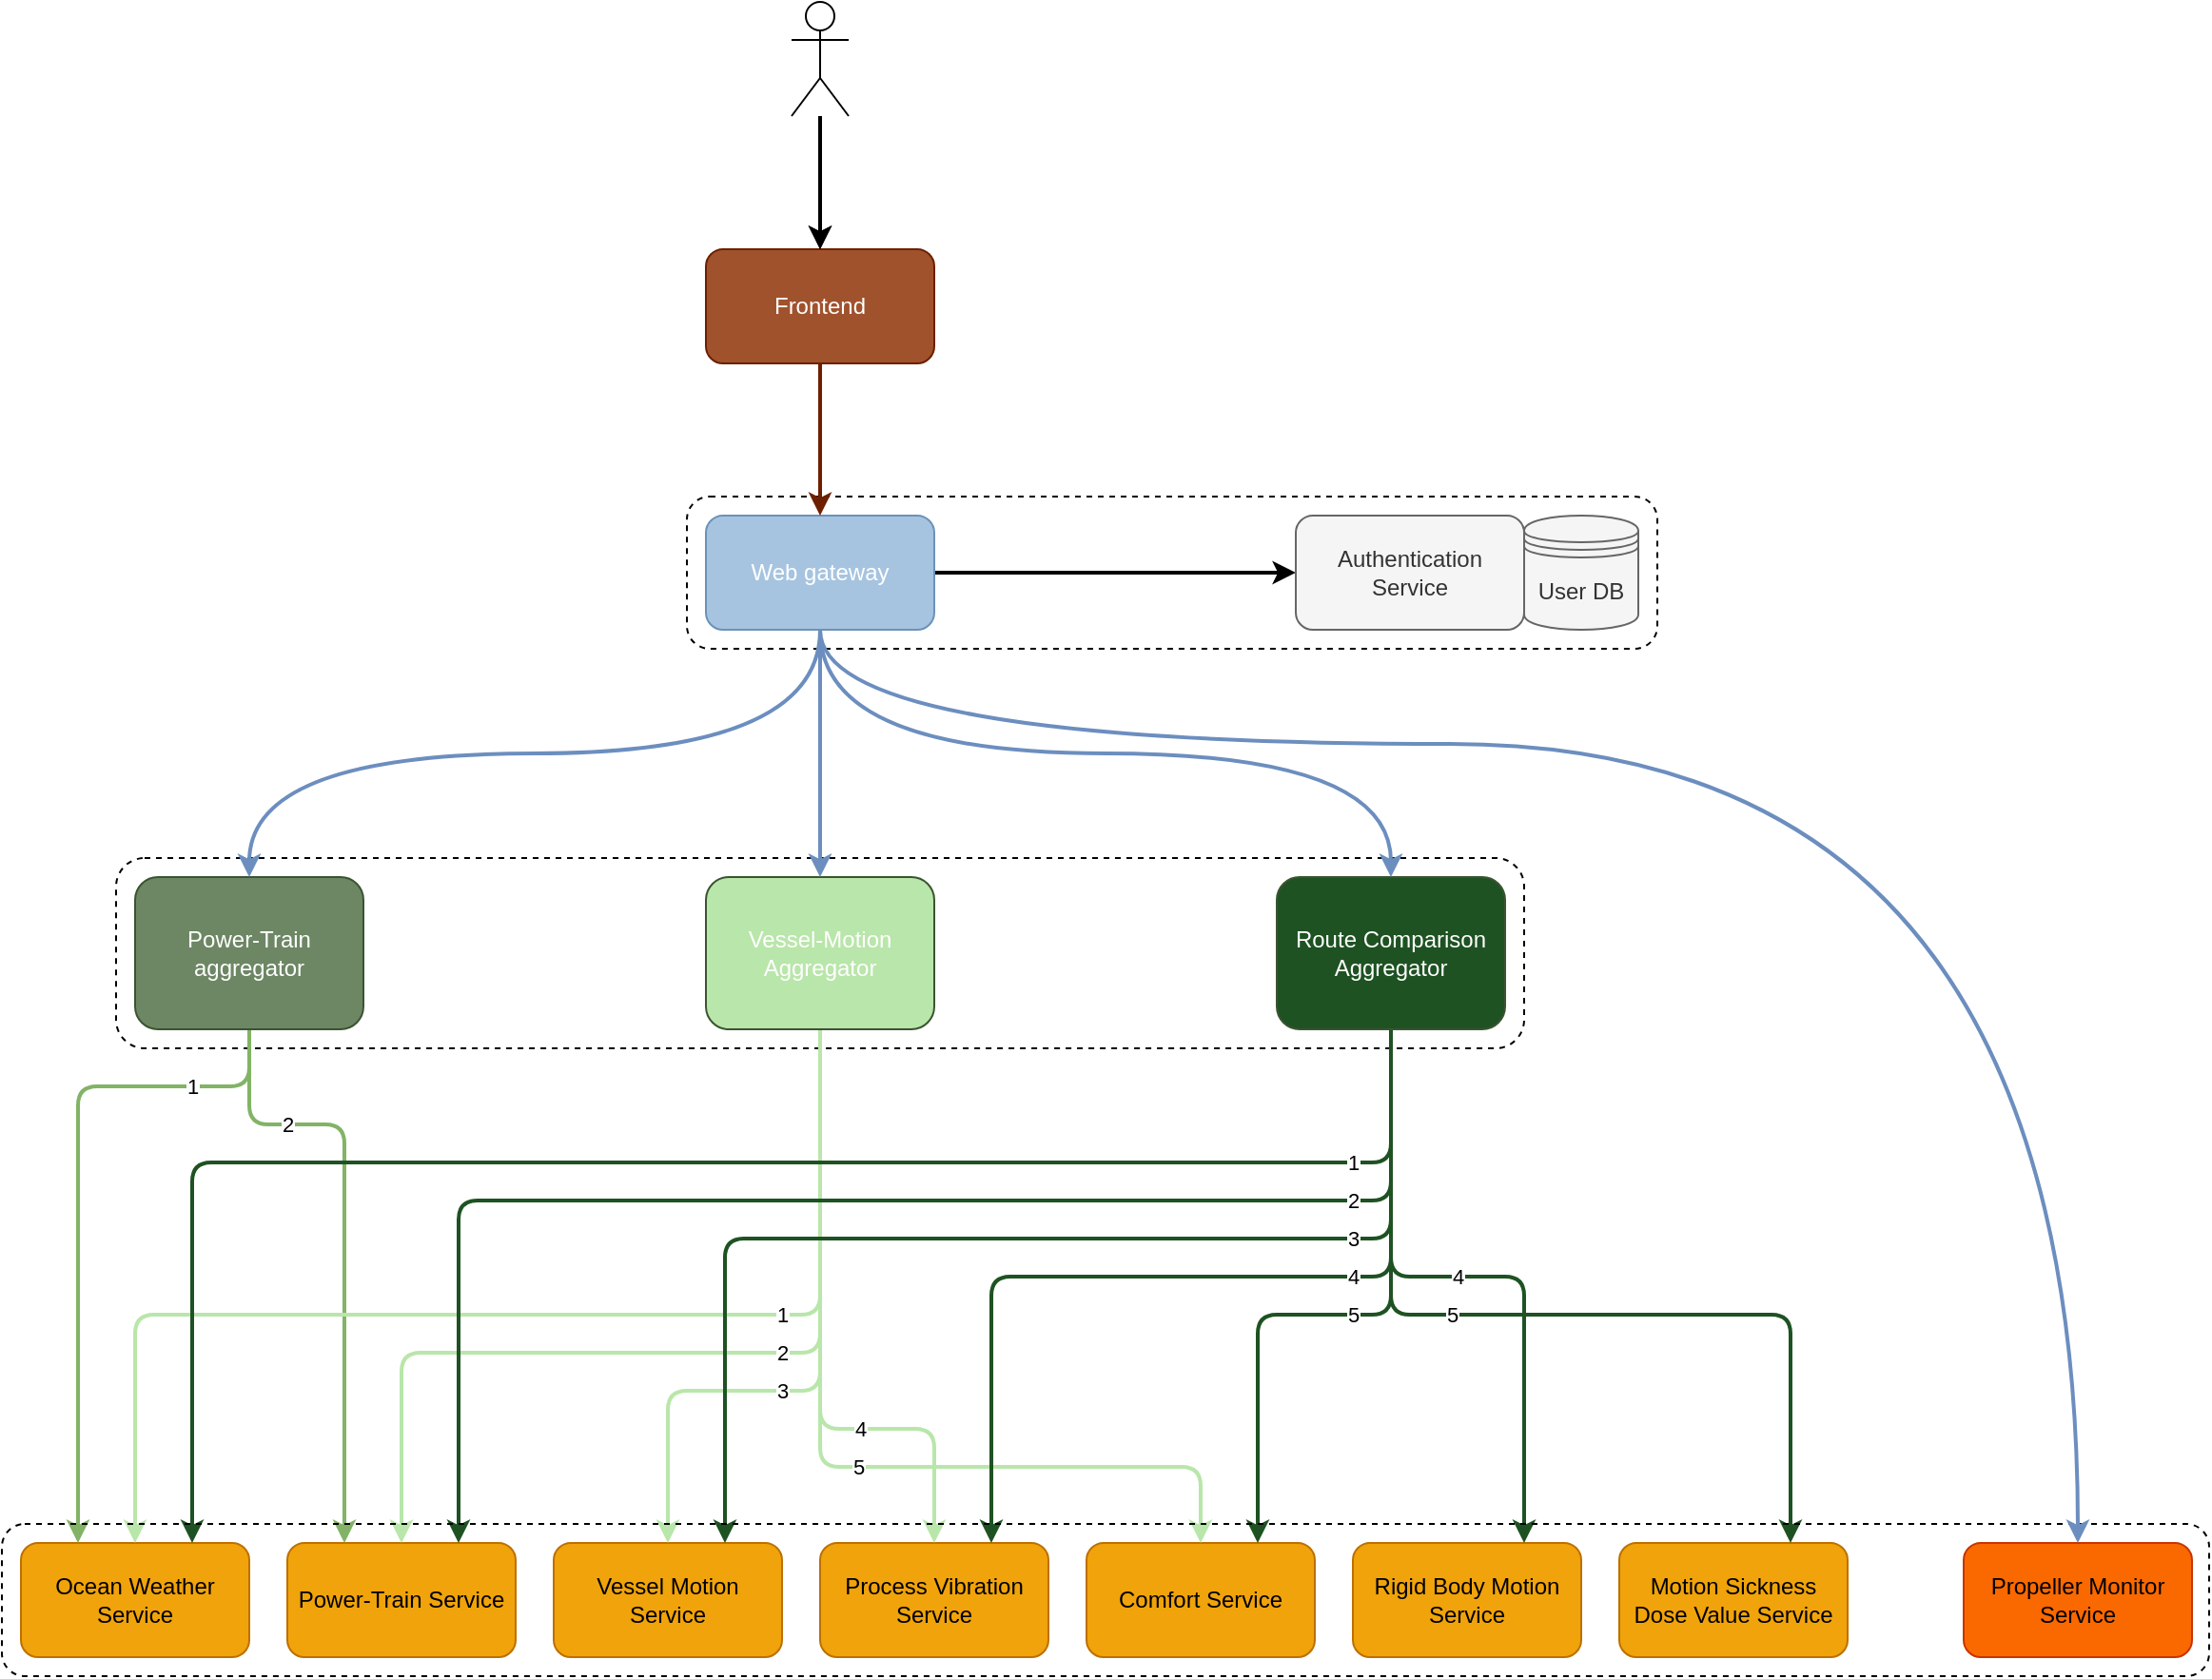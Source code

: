 <mxfile>
    <diagram id="p36VjrqecLlJPFoIFrtN" name="Program flow">
        <mxGraphModel dx="1374" dy="1940" grid="1" gridSize="10" guides="1" tooltips="1" connect="1" arrows="1" fold="1" page="1" pageScale="1" pageWidth="827" pageHeight="1169" math="0" shadow="0">
            <root>
                <mxCell id="jjMcTZC-0KbnMyUXPdYv-0"/>
                <mxCell id="jjMcTZC-0KbnMyUXPdYv-1" parent="jjMcTZC-0KbnMyUXPdYv-0"/>
                <mxCell id="31" value="" style="rounded=1;whiteSpace=wrap;html=1;fillColor=none;dashed=1;" vertex="1" parent="jjMcTZC-0KbnMyUXPdYv-1">
                    <mxGeometry x="440" y="100" width="510" height="80" as="geometry"/>
                </mxCell>
                <mxCell id="20" value="" style="rounded=1;whiteSpace=wrap;html=1;fillColor=none;dashed=1;" vertex="1" parent="jjMcTZC-0KbnMyUXPdYv-1">
                    <mxGeometry x="140" y="290" width="740" height="100" as="geometry"/>
                </mxCell>
                <mxCell id="jjMcTZC-0KbnMyUXPdYv-2" value="Ocean Weather Service" style="rounded=1;whiteSpace=wrap;html=1;fillColor=#f0a30a;strokeColor=#BD7000;fontColor=#000000;" parent="jjMcTZC-0KbnMyUXPdYv-1" vertex="1">
                    <mxGeometry x="90" y="650" width="120" height="60" as="geometry"/>
                </mxCell>
                <mxCell id="jjMcTZC-0KbnMyUXPdYv-3" value="Power-Train Service" style="rounded=1;whiteSpace=wrap;html=1;fillColor=#f0a30a;strokeColor=#BD7000;fontColor=#000000;" parent="jjMcTZC-0KbnMyUXPdYv-1" vertex="1">
                    <mxGeometry x="230" y="650" width="120" height="60" as="geometry"/>
                </mxCell>
                <mxCell id="jjMcTZC-0KbnMyUXPdYv-4" value="Vessel Motion Service" style="rounded=1;whiteSpace=wrap;html=1;fillColor=#f0a30a;strokeColor=#BD7000;fontColor=#000000;" parent="jjMcTZC-0KbnMyUXPdYv-1" vertex="1">
                    <mxGeometry x="370" y="650" width="120" height="60" as="geometry"/>
                </mxCell>
                <mxCell id="jjMcTZC-0KbnMyUXPdYv-5" value="Process Vibration Service&lt;span style=&quot;color: rgba(0 , 0 , 0 , 0) ; font-family: monospace ; font-size: 0px&quot;&gt;%3CmxGraphModel%3E%3Croot%3E%3CmxCell%20id%3D%220%22%2F%3E%3CmxCell%20id%3D%221%22%20parent%3D%220%22%2F%3E%3CmxCell%20id%3D%222%22%20value%3D%22Power-train%20service%22%20style%3D%22rounded%3D1%3BwhiteSpace%3Dwrap%3Bhtml%3D1%3B%22%20vertex%3D%221%22%20parent%3D%221%22%3E%3CmxGeometry%20x%3D%22500%22%20y%3D%22370%22%20width%3D%22120%22%20height%3D%2260%22%20as%3D%22geometry%22%2F%3E%3C%2FmxCell%3E%3C%2Froot%3E%3C%2FmxGraphModel%3E&lt;/span&gt;" style="rounded=1;whiteSpace=wrap;html=1;fillColor=#f0a30a;strokeColor=#BD7000;fontColor=#000000;" parent="jjMcTZC-0KbnMyUXPdYv-1" vertex="1">
                    <mxGeometry x="510" y="650" width="120" height="60" as="geometry"/>
                </mxCell>
                <mxCell id="jjMcTZC-0KbnMyUXPdYv-6" value="Comfort Service" style="rounded=1;whiteSpace=wrap;html=1;fillColor=#f0a30a;strokeColor=#BD7000;fontColor=#000000;" parent="jjMcTZC-0KbnMyUXPdYv-1" vertex="1">
                    <mxGeometry x="650" y="650" width="120" height="60" as="geometry"/>
                </mxCell>
                <mxCell id="jjMcTZC-0KbnMyUXPdYv-7" value="Rigid Body Motion Service" style="rounded=1;whiteSpace=wrap;html=1;fillColor=#f0a30a;strokeColor=#BD7000;fontColor=#000000;" parent="jjMcTZC-0KbnMyUXPdYv-1" vertex="1">
                    <mxGeometry x="790" y="650" width="120" height="60" as="geometry"/>
                </mxCell>
                <mxCell id="jjMcTZC-0KbnMyUXPdYv-8" value="Motion Sickness Dose Value Service" style="rounded=1;whiteSpace=wrap;html=1;fillColor=#f0a30a;strokeColor=#BD7000;fontColor=#000000;" parent="jjMcTZC-0KbnMyUXPdYv-1" vertex="1">
                    <mxGeometry x="930" y="650" width="120" height="60" as="geometry"/>
                </mxCell>
                <mxCell id="jjMcTZC-0KbnMyUXPdYv-9" value="Propeller Monitor Service" style="rounded=1;whiteSpace=wrap;html=1;fillColor=#fa6800;strokeColor=#C73500;fontColor=#000000;" parent="jjMcTZC-0KbnMyUXPdYv-1" vertex="1">
                    <mxGeometry x="1111" y="650" width="120" height="60" as="geometry"/>
                </mxCell>
                <mxCell id="2" value="2" style="edgeStyle=orthogonalEdgeStyle;rounded=1;orthogonalLoop=1;jettySize=auto;html=1;exitX=0.5;exitY=1;exitDx=0;exitDy=0;fillColor=#d5e8d4;strokeColor=#82b366;entryX=0.25;entryY=0;entryDx=0;entryDy=0;strokeWidth=2;" edge="1" parent="jjMcTZC-0KbnMyUXPdYv-1" source="jjMcTZC-0KbnMyUXPdYv-10" target="jjMcTZC-0KbnMyUXPdYv-3">
                    <mxGeometry x="-0.562" relative="1" as="geometry">
                        <Array as="points">
                            <mxPoint x="210" y="430"/>
                            <mxPoint x="260" y="430"/>
                        </Array>
                        <mxPoint as="offset"/>
                    </mxGeometry>
                </mxCell>
                <mxCell id="3" value="1" style="edgeStyle=orthogonalEdgeStyle;rounded=1;orthogonalLoop=1;jettySize=auto;html=1;exitX=0.5;exitY=1;exitDx=0;exitDy=0;fillColor=#d5e8d4;strokeColor=#82b366;entryX=0.25;entryY=0;entryDx=0;entryDy=0;strokeWidth=2;" edge="1" parent="jjMcTZC-0KbnMyUXPdYv-1" source="jjMcTZC-0KbnMyUXPdYv-10" target="jjMcTZC-0KbnMyUXPdYv-2">
                    <mxGeometry x="-0.667" relative="1" as="geometry">
                        <Array as="points">
                            <mxPoint x="210" y="410"/>
                            <mxPoint x="120" y="410"/>
                        </Array>
                        <mxPoint as="offset"/>
                    </mxGeometry>
                </mxCell>
                <mxCell id="jjMcTZC-0KbnMyUXPdYv-10" value="Power-Train aggregator" style="rounded=1;whiteSpace=wrap;html=1;fillColor=#6d8764;strokeColor=#3A5431;fontColor=#ffffff;" parent="jjMcTZC-0KbnMyUXPdYv-1" vertex="1">
                    <mxGeometry x="150" y="300" width="120" height="80" as="geometry"/>
                </mxCell>
                <mxCell id="4" value="5" style="edgeStyle=orthogonalEdgeStyle;rounded=1;orthogonalLoop=1;jettySize=auto;html=1;exitX=0.5;exitY=1;exitDx=0;exitDy=0;entryX=0.5;entryY=0;entryDx=0;entryDy=0;fillColor=#6d8764;strokeWidth=2;strokeColor=#B9E6AA;" edge="1" parent="jjMcTZC-0KbnMyUXPdYv-1" source="jjMcTZC-0KbnMyUXPdYv-11" target="jjMcTZC-0KbnMyUXPdYv-6">
                    <mxGeometry x="0.064" relative="1" as="geometry">
                        <Array as="points">
                            <mxPoint x="510" y="610"/>
                            <mxPoint x="710" y="610"/>
                        </Array>
                        <mxPoint as="offset"/>
                    </mxGeometry>
                </mxCell>
                <mxCell id="5" value="4" style="edgeStyle=orthogonalEdgeStyle;rounded=1;orthogonalLoop=1;jettySize=auto;html=1;exitX=0.5;exitY=1;exitDx=0;exitDy=0;fillColor=#6d8764;strokeWidth=2;strokeColor=#B9E6AA;" edge="1" parent="jjMcTZC-0KbnMyUXPdYv-1" source="jjMcTZC-0KbnMyUXPdYv-11" target="jjMcTZC-0KbnMyUXPdYv-5">
                    <mxGeometry x="0.4" relative="1" as="geometry">
                        <Array as="points">
                            <mxPoint x="510" y="590"/>
                            <mxPoint x="570" y="590"/>
                        </Array>
                        <mxPoint as="offset"/>
                    </mxGeometry>
                </mxCell>
                <mxCell id="6" value="3" style="edgeStyle=orthogonalEdgeStyle;rounded=1;orthogonalLoop=1;jettySize=auto;html=1;exitX=0.5;exitY=1;exitDx=0;exitDy=0;entryX=0.5;entryY=0;entryDx=0;entryDy=0;fillColor=#6d8764;strokeWidth=2;strokeColor=#B9E6AA;" edge="1" parent="jjMcTZC-0KbnMyUXPdYv-1" source="jjMcTZC-0KbnMyUXPdYv-11" target="jjMcTZC-0KbnMyUXPdYv-4">
                    <mxGeometry x="0.2" relative="1" as="geometry">
                        <Array as="points">
                            <mxPoint x="510" y="570"/>
                            <mxPoint x="430" y="570"/>
                        </Array>
                        <mxPoint as="offset"/>
                    </mxGeometry>
                </mxCell>
                <mxCell id="7" value="2" style="edgeStyle=orthogonalEdgeStyle;rounded=1;orthogonalLoop=1;jettySize=auto;html=1;exitX=0.5;exitY=1;exitDx=0;exitDy=0;entryX=0.5;entryY=0;entryDx=0;entryDy=0;fillColor=#6d8764;strokeWidth=2;strokeColor=#B9E6AA;" edge="1" parent="jjMcTZC-0KbnMyUXPdYv-1" source="jjMcTZC-0KbnMyUXPdYv-11" target="jjMcTZC-0KbnMyUXPdYv-3">
                    <mxGeometry x="-0.225" relative="1" as="geometry">
                        <Array as="points">
                            <mxPoint x="510" y="550"/>
                            <mxPoint x="290" y="550"/>
                        </Array>
                        <mxPoint as="offset"/>
                    </mxGeometry>
                </mxCell>
                <mxCell id="8" value="1" style="edgeStyle=orthogonalEdgeStyle;rounded=1;orthogonalLoop=1;jettySize=auto;html=1;exitX=0.5;exitY=1;exitDx=0;exitDy=0;entryX=0.5;entryY=0;entryDx=0;entryDy=0;fillColor=#6d8764;strokeWidth=2;strokeColor=#B9E6AA;" edge="1" parent="jjMcTZC-0KbnMyUXPdYv-1" source="jjMcTZC-0KbnMyUXPdYv-11" target="jjMcTZC-0KbnMyUXPdYv-2">
                    <mxGeometry x="-0.46" relative="1" as="geometry">
                        <Array as="points">
                            <mxPoint x="510" y="530"/>
                            <mxPoint x="150" y="530"/>
                        </Array>
                        <mxPoint as="offset"/>
                    </mxGeometry>
                </mxCell>
                <mxCell id="jjMcTZC-0KbnMyUXPdYv-11" value="Vessel-Motion Aggregator&lt;span style=&quot;color: rgba(0 , 0 , 0 , 0) ; font-family: monospace ; font-size: 0px&quot;&gt;%3CmxGraphModel%3E%3Croot%3E%3CmxCell%20id%3D%220%22%2F%3E%3CmxCell%20id%3D%221%22%20parent%3D%220%22%2F%3E%3CmxCell%20id%3D%222%22%20value%3D%22Power-Train%20aggregator%22%20style%3D%22rounded%3D1%3BwhiteSpace%3Dwrap%3Bhtml%3D1%3B%22%20vertex%3D%221%22%20parent%3D%221%22%3E%3CmxGeometry%20x%3D%22240%22%20y%3D%22120%22%20width%3D%22120%22%20height%3D%2280%22%20as%3D%22geometry%22%2F%3E%3C%2FmxCell%3E%3C%2Froot%3E%3C%2FmxGraphModel%3E&lt;/span&gt;" style="rounded=1;whiteSpace=wrap;html=1;strokeColor=#3A5431;fontColor=#ffffff;fillColor=#B9E6AA;" parent="jjMcTZC-0KbnMyUXPdYv-1" vertex="1">
                    <mxGeometry x="450" y="300" width="120" height="80" as="geometry"/>
                </mxCell>
                <mxCell id="9" value="5" style="edgeStyle=orthogonalEdgeStyle;rounded=1;orthogonalLoop=1;jettySize=auto;html=1;exitX=0.5;exitY=1;exitDx=0;exitDy=0;entryX=0.75;entryY=0;entryDx=0;entryDy=0;fillColor=#e1d5e7;strokeWidth=2;strokeColor=#1E5222;" edge="1" parent="jjMcTZC-0KbnMyUXPdYv-1" source="jjMcTZC-0KbnMyUXPdYv-12" target="jjMcTZC-0KbnMyUXPdYv-6">
                    <mxGeometry relative="1" as="geometry">
                        <Array as="points">
                            <mxPoint x="810" y="530"/>
                            <mxPoint x="740" y="530"/>
                        </Array>
                        <mxPoint as="offset"/>
                    </mxGeometry>
                </mxCell>
                <mxCell id="10" value="4" style="edgeStyle=orthogonalEdgeStyle;rounded=1;orthogonalLoop=1;jettySize=auto;html=1;exitX=0.5;exitY=1;exitDx=0;exitDy=0;entryX=0.75;entryY=0;entryDx=0;entryDy=0;fillColor=#e1d5e7;strokeWidth=2;strokeColor=#1E5222;" edge="1" parent="jjMcTZC-0KbnMyUXPdYv-1" source="jjMcTZC-0KbnMyUXPdYv-12" target="jjMcTZC-0KbnMyUXPdYv-5">
                    <mxGeometry x="-0.375" relative="1" as="geometry">
                        <Array as="points">
                            <mxPoint x="810" y="510"/>
                            <mxPoint x="600" y="510"/>
                        </Array>
                        <mxPoint as="offset"/>
                    </mxGeometry>
                </mxCell>
                <mxCell id="11" value="3" style="edgeStyle=orthogonalEdgeStyle;rounded=1;orthogonalLoop=1;jettySize=auto;html=1;exitX=0.5;exitY=1;exitDx=0;exitDy=0;entryX=0.75;entryY=0;entryDx=0;entryDy=0;fillColor=#e1d5e7;strokeWidth=2;strokeColor=#1E5222;" edge="1" parent="jjMcTZC-0KbnMyUXPdYv-1" source="jjMcTZC-0KbnMyUXPdYv-12" target="jjMcTZC-0KbnMyUXPdYv-4">
                    <mxGeometry x="-0.581" relative="1" as="geometry">
                        <Array as="points">
                            <mxPoint x="810" y="490"/>
                            <mxPoint x="460" y="490"/>
                        </Array>
                        <mxPoint as="offset"/>
                    </mxGeometry>
                </mxCell>
                <mxCell id="12" value="2" style="edgeStyle=orthogonalEdgeStyle;rounded=1;orthogonalLoop=1;jettySize=auto;html=1;exitX=0.5;exitY=1;exitDx=0;exitDy=0;entryX=0.75;entryY=0;entryDx=0;entryDy=0;fillColor=#e1d5e7;strokeWidth=2;strokeColor=#1E5222;" edge="1" parent="jjMcTZC-0KbnMyUXPdYv-1" source="jjMcTZC-0KbnMyUXPdYv-12" target="jjMcTZC-0KbnMyUXPdYv-3">
                    <mxGeometry x="-0.711" relative="1" as="geometry">
                        <Array as="points">
                            <mxPoint x="810" y="470"/>
                            <mxPoint x="320" y="470"/>
                        </Array>
                        <mxPoint as="offset"/>
                    </mxGeometry>
                </mxCell>
                <mxCell id="13" value="1" style="edgeStyle=orthogonalEdgeStyle;rounded=1;orthogonalLoop=1;jettySize=auto;html=1;exitX=0.5;exitY=1;exitDx=0;exitDy=0;entryX=0.75;entryY=0;entryDx=0;entryDy=0;fillColor=#e1d5e7;strokeWidth=2;strokeColor=#1E5222;" edge="1" parent="jjMcTZC-0KbnMyUXPdYv-1" source="jjMcTZC-0KbnMyUXPdYv-12" target="jjMcTZC-0KbnMyUXPdYv-2">
                    <mxGeometry x="-0.8" relative="1" as="geometry">
                        <Array as="points">
                            <mxPoint x="810" y="450"/>
                            <mxPoint x="180" y="450"/>
                        </Array>
                        <mxPoint as="offset"/>
                    </mxGeometry>
                </mxCell>
                <mxCell id="14" value="4" style="edgeStyle=orthogonalEdgeStyle;rounded=1;orthogonalLoop=1;jettySize=auto;html=1;exitX=0.5;exitY=1;exitDx=0;exitDy=0;entryX=0.75;entryY=0;entryDx=0;entryDy=0;fillColor=#e1d5e7;strokeWidth=2;strokeColor=#1E5222;" edge="1" parent="jjMcTZC-0KbnMyUXPdYv-1" source="jjMcTZC-0KbnMyUXPdYv-12" target="jjMcTZC-0KbnMyUXPdYv-7">
                    <mxGeometry x="-0.032" relative="1" as="geometry">
                        <Array as="points">
                            <mxPoint x="810" y="510"/>
                            <mxPoint x="880" y="510"/>
                        </Array>
                        <mxPoint as="offset"/>
                    </mxGeometry>
                </mxCell>
                <mxCell id="15" value="5" style="edgeStyle=orthogonalEdgeStyle;rounded=1;orthogonalLoop=1;jettySize=auto;html=1;exitX=0.5;exitY=1;exitDx=0;exitDy=0;entryX=0.75;entryY=0;entryDx=0;entryDy=0;fillColor=#e1d5e7;strokeWidth=2;strokeColor=#1E5222;" edge="1" parent="jjMcTZC-0KbnMyUXPdYv-1" source="jjMcTZC-0KbnMyUXPdYv-12" target="jjMcTZC-0KbnMyUXPdYv-8">
                    <mxGeometry x="-0.244" relative="1" as="geometry">
                        <Array as="points">
                            <mxPoint x="810" y="530"/>
                            <mxPoint x="1020" y="530"/>
                        </Array>
                        <mxPoint as="offset"/>
                    </mxGeometry>
                </mxCell>
                <mxCell id="jjMcTZC-0KbnMyUXPdYv-12" value="Route Comparison Aggregator" style="rounded=1;whiteSpace=wrap;html=1;strokeColor=#3A5431;fontColor=#ffffff;fillColor=#1E5222;" parent="jjMcTZC-0KbnMyUXPdYv-1" vertex="1">
                    <mxGeometry x="750" y="300" width="120" height="80" as="geometry"/>
                </mxCell>
                <mxCell id="19" value="" style="rounded=1;whiteSpace=wrap;html=1;fillColor=none;dashed=1;" vertex="1" parent="jjMcTZC-0KbnMyUXPdYv-1">
                    <mxGeometry x="80" y="640" width="1160" height="80" as="geometry"/>
                </mxCell>
                <mxCell id="26" style="edgeStyle=orthogonalEdgeStyle;rounded=1;orthogonalLoop=1;jettySize=auto;html=1;exitX=1;exitY=0.5;exitDx=0;exitDy=0;entryX=0;entryY=0.5;entryDx=0;entryDy=0;strokeWidth=2;" edge="1" parent="jjMcTZC-0KbnMyUXPdYv-1" source="21" target="22">
                    <mxGeometry relative="1" as="geometry"/>
                </mxCell>
                <mxCell id="27" style="edgeStyle=orthogonalEdgeStyle;orthogonalLoop=1;jettySize=auto;html=1;exitX=0.5;exitY=1;exitDx=0;exitDy=0;entryX=0.5;entryY=0;entryDx=0;entryDy=0;strokeWidth=2;fillColor=#dae8fc;curved=1;strokeColor=#6c8ebf;" edge="1" parent="jjMcTZC-0KbnMyUXPdYv-1" source="21" target="jjMcTZC-0KbnMyUXPdYv-10">
                    <mxGeometry relative="1" as="geometry"/>
                </mxCell>
                <mxCell id="28" style="edgeStyle=orthogonalEdgeStyle;orthogonalLoop=1;jettySize=auto;html=1;exitX=0.5;exitY=1;exitDx=0;exitDy=0;strokeWidth=2;fillColor=#dae8fc;curved=1;strokeColor=#6c8ebf;" edge="1" parent="jjMcTZC-0KbnMyUXPdYv-1" source="21" target="jjMcTZC-0KbnMyUXPdYv-11">
                    <mxGeometry relative="1" as="geometry"/>
                </mxCell>
                <mxCell id="29" style="edgeStyle=orthogonalEdgeStyle;orthogonalLoop=1;jettySize=auto;html=1;exitX=0.5;exitY=1;exitDx=0;exitDy=0;entryX=0.5;entryY=0;entryDx=0;entryDy=0;strokeWidth=2;fillColor=#dae8fc;curved=1;strokeColor=#6C8EBF;" edge="1" parent="jjMcTZC-0KbnMyUXPdYv-1" source="21" target="jjMcTZC-0KbnMyUXPdYv-12">
                    <mxGeometry relative="1" as="geometry"/>
                </mxCell>
                <mxCell id="39" style="edgeStyle=orthogonalEdgeStyle;curved=1;orthogonalLoop=1;jettySize=auto;html=1;exitX=0.5;exitY=1;exitDx=0;exitDy=0;strokeWidth=2;entryX=0.5;entryY=0;entryDx=0;entryDy=0;strokeColor=#6C8EBF;" edge="1" parent="jjMcTZC-0KbnMyUXPdYv-1" source="21" target="jjMcTZC-0KbnMyUXPdYv-9">
                    <mxGeometry relative="1" as="geometry">
                        <mxPoint x="1200" y="600" as="targetPoint"/>
                        <Array as="points">
                            <mxPoint x="510" y="230"/>
                            <mxPoint x="1171" y="230"/>
                        </Array>
                    </mxGeometry>
                </mxCell>
                <mxCell id="21" value="Web gateway" style="rounded=1;whiteSpace=wrap;html=1;fontColor=#ffffff;fillColor=#A6C4E0;strokeColor=#6B92B8;" vertex="1" parent="jjMcTZC-0KbnMyUXPdYv-1">
                    <mxGeometry x="450" y="110" width="120" height="60" as="geometry"/>
                </mxCell>
                <mxCell id="22" value="Authentication Service" style="rounded=1;whiteSpace=wrap;html=1;fontColor=#333333;fillColor=#f5f5f5;strokeColor=#666666;" vertex="1" parent="jjMcTZC-0KbnMyUXPdYv-1">
                    <mxGeometry x="760" y="110" width="120" height="60" as="geometry"/>
                </mxCell>
                <mxCell id="23" value="User DB" style="shape=datastore;whiteSpace=wrap;html=1;strokeColor=#666666;fillColor=#f5f5f5;fontColor=#333333;" vertex="1" parent="jjMcTZC-0KbnMyUXPdYv-1">
                    <mxGeometry x="880" y="110" width="60" height="60" as="geometry"/>
                </mxCell>
                <mxCell id="33" style="edgeStyle=orthogonalEdgeStyle;curved=1;orthogonalLoop=1;jettySize=auto;html=1;exitX=0.5;exitY=1;exitDx=0;exitDy=0;entryX=0.5;entryY=0;entryDx=0;entryDy=0;strokeColor=#6D1F00;strokeWidth=2;fillColor=#a0522d;" edge="1" parent="jjMcTZC-0KbnMyUXPdYv-1" source="32" target="21">
                    <mxGeometry relative="1" as="geometry"/>
                </mxCell>
                <mxCell id="32" value="Frontend" style="rounded=1;whiteSpace=wrap;html=1;strokeColor=#6D1F00;fillColor=#a0522d;fontColor=#ffffff;" vertex="1" parent="jjMcTZC-0KbnMyUXPdYv-1">
                    <mxGeometry x="450" y="-30" width="120" height="60" as="geometry"/>
                </mxCell>
                <mxCell id="35" style="edgeStyle=orthogonalEdgeStyle;curved=1;orthogonalLoop=1;jettySize=auto;html=1;entryX=0.5;entryY=0;entryDx=0;entryDy=0;strokeWidth=2;" edge="1" parent="jjMcTZC-0KbnMyUXPdYv-1" source="34" target="32">
                    <mxGeometry relative="1" as="geometry"/>
                </mxCell>
                <mxCell id="36" value="" style="edgeStyle=orthogonalEdgeStyle;curved=1;orthogonalLoop=1;jettySize=auto;html=1;strokeWidth=2;" edge="1" parent="jjMcTZC-0KbnMyUXPdYv-1" source="34" target="32">
                    <mxGeometry relative="1" as="geometry"/>
                </mxCell>
                <mxCell id="34" value="" style="shape=umlActor;verticalLabelPosition=bottom;verticalAlign=top;html=1;outlineConnect=0;" vertex="1" parent="jjMcTZC-0KbnMyUXPdYv-1">
                    <mxGeometry x="495" y="-160" width="30" height="60" as="geometry"/>
                </mxCell>
            </root>
        </mxGraphModel>
    </diagram>
    <diagram id="dsrl2bsn8HHQjmTc-GfR" name="Detailed mess">
        <mxGraphModel dx="3028" dy="771" grid="1" gridSize="10" guides="1" tooltips="1" connect="1" arrows="1" fold="1" page="1" pageScale="1" pageWidth="827" pageHeight="1169" math="0" shadow="0">
            <root>
                <mxCell id="0"/>
                <mxCell id="1" parent="0"/>
                <mxCell id="2" value="" style="rounded=1;whiteSpace=wrap;html=1;" parent="1" vertex="1">
                    <mxGeometry x="320" y="90" width="460" height="390" as="geometry"/>
                </mxCell>
                <mxCell id="3" value="" style="rounded=0;whiteSpace=wrap;html=1;" parent="1" vertex="1">
                    <mxGeometry x="470" y="200" width="160" height="230" as="geometry"/>
                </mxCell>
                <mxCell id="4" value="" style="rounded=1;whiteSpace=wrap;html=1;" parent="1" vertex="1">
                    <mxGeometry x="-670" y="670" width="280" height="350" as="geometry"/>
                </mxCell>
                <mxCell id="5" value="" style="rounded=0;whiteSpace=wrap;html=1;" parent="1" vertex="1">
                    <mxGeometry x="-670" y="780" width="140" height="190" as="geometry"/>
                </mxCell>
                <mxCell id="6" value="" style="rounded=0;whiteSpace=wrap;html=1;" parent="1" vertex="1">
                    <mxGeometry x="-530" y="780" width="140" height="190" as="geometry"/>
                </mxCell>
                <mxCell id="7" value="&lt;b&gt;Vessel Motion Estimation Service (Keith)&lt;/b&gt;" style="text;html=1;strokeColor=none;fillColor=none;align=center;verticalAlign=middle;whiteSpace=wrap;rounded=0;" parent="1" vertex="1">
                    <mxGeometry x="-610" y="670" width="160" height="30" as="geometry"/>
                </mxCell>
                <mxCell id="8" value="Motion estimate (foresight)" style="rounded=0;whiteSpace=wrap;html=1;" parent="1" vertex="1">
                    <mxGeometry x="-670" y="720" width="90" height="60" as="geometry"/>
                </mxCell>
                <mxCell id="9" value="Motion tracking (insight)" style="rounded=0;whiteSpace=wrap;html=1;" parent="1" vertex="1">
                    <mxGeometry x="-580" y="720" width="100" height="60" as="geometry"/>
                </mxCell>
                <mxCell id="10" value="Motion estimate evaluation (hindsight)" style="rounded=0;whiteSpace=wrap;html=1;" parent="1" vertex="1">
                    <mxGeometry x="-480" y="720" width="90" height="60" as="geometry"/>
                </mxCell>
                <mxCell id="11" value="Inputs" style="text;html=1;strokeColor=none;fillColor=none;align=center;verticalAlign=middle;whiteSpace=wrap;rounded=0;" parent="1" vertex="1">
                    <mxGeometry x="-620" y="780" width="40" height="20" as="geometry"/>
                </mxCell>
                <mxCell id="12" value="&lt;ul style=&quot;font-size: 11px&quot;&gt;&lt;li&gt;&lt;font color=&quot;#ff0000&quot;&gt;Port prop motor power&lt;/font&gt;&lt;/li&gt;&lt;li&gt;&lt;font color=&quot;#00ff00&quot;&gt;Rel. wind speed&lt;/font&gt;&lt;/li&gt;&lt;li&gt;&lt;font color=&quot;#00ff00&quot;&gt;Rel. wind dir.&lt;/font&gt;&lt;/li&gt;&lt;li&gt;&lt;font color=&quot;#ffff00&quot;&gt;Latitude&lt;/font&gt;&lt;/li&gt;&lt;li&gt;&lt;font color=&quot;#ffff00&quot;&gt;Heading (COG)&lt;/font&gt;&lt;/li&gt;&lt;li&gt;&lt;font color=&quot;#00ff00&quot;&gt;Wave Height&lt;/font&gt;&lt;/li&gt;&lt;li&gt;&lt;font color=&quot;#ffff00&quot;&gt;Location on ship&lt;/font&gt;&lt;/li&gt;&lt;/ul&gt;" style="text;html=1;strokeColor=none;fillColor=none;align=left;verticalAlign=middle;whiteSpace=wrap;rounded=0;" parent="1" vertex="1">
                    <mxGeometry x="-670" y="800" width="140" height="160" as="geometry"/>
                </mxCell>
                <mxCell id="13" value="Outputs" style="text;html=1;strokeColor=none;fillColor=none;align=center;verticalAlign=middle;whiteSpace=wrap;rounded=0;" parent="1" vertex="1">
                    <mxGeometry x="-480" y="780" width="40" height="20" as="geometry"/>
                </mxCell>
                <mxCell id="14" value="&lt;ul&gt;&lt;li&gt;&lt;font style=&quot;font-size: 11px&quot; color=&quot;#00ffff&quot;&gt;(High frequency) Acceleration estimate at a location&lt;/font&gt;&lt;/li&gt;&lt;/ul&gt;" style="text;html=1;strokeColor=none;fillColor=none;align=left;verticalAlign=middle;whiteSpace=wrap;rounded=0;" parent="1" vertex="1">
                    <mxGeometry x="-530" y="800" width="140" height="90" as="geometry"/>
                </mxCell>
                <mxCell id="15" value="" style="rounded=1;whiteSpace=wrap;html=1;" parent="1" vertex="1">
                    <mxGeometry x="-310" y="670" width="460" height="390" as="geometry"/>
                </mxCell>
                <mxCell id="16" value="" style="rounded=0;whiteSpace=wrap;html=1;" parent="1" vertex="1">
                    <mxGeometry x="-310" y="780" width="230" height="230" as="geometry"/>
                </mxCell>
                <mxCell id="17" value="" style="rounded=0;whiteSpace=wrap;html=1;" parent="1" vertex="1">
                    <mxGeometry x="-80" y="780" width="230" height="230" as="geometry"/>
                </mxCell>
                <mxCell id="18" value="&lt;b&gt;Power-Train Estimation Service (Gerhard)&lt;/b&gt;" style="text;html=1;strokeColor=none;fillColor=none;align=center;verticalAlign=middle;whiteSpace=wrap;rounded=0;" parent="1" vertex="1">
                    <mxGeometry x="-160" y="670" width="160" height="30" as="geometry"/>
                </mxCell>
                <mxCell id="19" value="Power estimate (foresight)" style="rounded=0;whiteSpace=wrap;html=1;" parent="1" vertex="1">
                    <mxGeometry x="-310" y="720" width="120" height="60" as="geometry"/>
                </mxCell>
                <mxCell id="20" value="Power tracking&amp;nbsp;(insight)" style="rounded=0;whiteSpace=wrap;html=1;" parent="1" vertex="1">
                    <mxGeometry x="-80" y="720" width="110" height="60" as="geometry"/>
                </mxCell>
                <mxCell id="21" value="Power estimate evaluation (hindsight)" style="rounded=0;whiteSpace=wrap;html=1;" parent="1" vertex="1">
                    <mxGeometry x="30" y="720" width="120" height="60" as="geometry"/>
                </mxCell>
                <mxCell id="22" value="Inputs" style="text;html=1;strokeColor=none;fillColor=none;align=center;verticalAlign=middle;whiteSpace=wrap;rounded=0;" parent="1" vertex="1">
                    <mxGeometry x="-215" y="780" width="40" height="20" as="geometry"/>
                </mxCell>
                <mxCell id="23" value="&lt;ul style=&quot;font-size: 11px&quot;&gt;&lt;li&gt;&lt;font color=&quot;#ffff00&quot;&gt;Port prop motor speed&lt;/font&gt;&lt;/li&gt;&lt;li&gt;&lt;font color=&quot;#ffff00&quot;&gt;Stbd prop motor speed&lt;/font&gt;&lt;/li&gt;&lt;li&gt;&lt;font color=&quot;#ffff00&quot;&gt;Port prop motor pitch&lt;/font&gt;&lt;/li&gt;&lt;li&gt;&lt;font color=&quot;#ffff00&quot;&gt;Stbd prop Motor Pitch&lt;/font&gt;&lt;/li&gt;&lt;li&gt;&lt;font color=&quot;#ffff00&quot;&gt;SOG&lt;/font&gt;&lt;/li&gt;&lt;li&gt;&lt;font color=&quot;#00ff00&quot;&gt;Rel. wind dir.&lt;/font&gt;&lt;/li&gt;&lt;li&gt;&lt;font color=&quot;#00ff00&quot;&gt;Wind speed&lt;/font&gt;&lt;/li&gt;&lt;li&gt;&lt;font color=&quot;#00ff00&quot;&gt;Beaufort number&lt;/font&gt;&lt;/li&gt;&lt;li&gt;&lt;font color=&quot;#00ff00&quot;&gt;Wave dir&lt;/font&gt;&lt;/li&gt;&lt;li&gt;&lt;font color=&quot;#00ff00&quot;&gt;Wave length&lt;/font&gt;&lt;/li&gt;&lt;/ul&gt;" style="text;html=1;strokeColor=none;fillColor=none;align=left;verticalAlign=middle;whiteSpace=wrap;rounded=0;" parent="1" vertex="1">
                    <mxGeometry x="-310" y="800" width="230" height="190" as="geometry"/>
                </mxCell>
                <mxCell id="24" value="Outputs" style="text;html=1;strokeColor=none;fillColor=none;align=center;verticalAlign=middle;whiteSpace=wrap;rounded=0;" parent="1" vertex="1">
                    <mxGeometry x="15" y="780" width="40" height="20" as="geometry"/>
                </mxCell>
                <mxCell id="25" value="&lt;ul&gt;&lt;li&gt;&lt;span style=&quot;font-size: 11px&quot;&gt;&lt;font color=&quot;#ff0000&quot;&gt;Motor power estimate&lt;/font&gt;&lt;/span&gt;&lt;/li&gt;&lt;li&gt;&lt;span style=&quot;font-size: 11px&quot;&gt;&lt;font color=&quot;#ff0000&quot;&gt;Cost Estimate&lt;/font&gt;&lt;/span&gt;&lt;/li&gt;&lt;/ul&gt;" style="text;html=1;strokeColor=none;fillColor=none;align=left;verticalAlign=middle;whiteSpace=wrap;rounded=0;" parent="1" vertex="1">
                    <mxGeometry x="-80" y="800" width="230" height="50" as="geometry"/>
                </mxCell>
                <mxCell id="26" value="Cost estimate (foresight)" style="rounded=0;whiteSpace=wrap;html=1;" parent="1" vertex="1">
                    <mxGeometry x="-190" y="720" width="110" height="60" as="geometry"/>
                </mxCell>
                <mxCell id="27" value="" style="rounded=1;whiteSpace=wrap;html=1;" parent="1" vertex="1">
                    <mxGeometry x="230" y="670" width="280" height="350" as="geometry"/>
                </mxCell>
                <mxCell id="28" value="" style="rounded=0;whiteSpace=wrap;html=1;" parent="1" vertex="1">
                    <mxGeometry x="230" y="780" width="140" height="190" as="geometry"/>
                </mxCell>
                <mxCell id="29" value="" style="rounded=0;whiteSpace=wrap;html=1;" parent="1" vertex="1">
                    <mxGeometry x="370" y="780" width="140" height="190" as="geometry"/>
                </mxCell>
                <mxCell id="30" value="&lt;b&gt;Wave Information Service&lt;/b&gt;" style="text;html=1;strokeColor=none;fillColor=none;align=center;verticalAlign=middle;whiteSpace=wrap;rounded=0;" parent="1" vertex="1">
                    <mxGeometry x="290" y="670" width="160" height="30" as="geometry"/>
                </mxCell>
                <mxCell id="31" value="Wave estimate (foresight)" style="rounded=0;whiteSpace=wrap;html=1;" parent="1" vertex="1">
                    <mxGeometry x="230" y="720" width="90" height="60" as="geometry"/>
                </mxCell>
                <mxCell id="32" value="Wave tracking&amp;nbsp;(insight)" style="rounded=0;whiteSpace=wrap;html=1;" parent="1" vertex="1">
                    <mxGeometry x="320" y="720" width="100" height="60" as="geometry"/>
                </mxCell>
                <mxCell id="33" value="Historical wave analysis (hindsight)" style="rounded=0;whiteSpace=wrap;html=1;" parent="1" vertex="1">
                    <mxGeometry x="420" y="720" width="90" height="60" as="geometry"/>
                </mxCell>
                <mxCell id="34" value="Inputs" style="text;html=1;strokeColor=none;fillColor=none;align=center;verticalAlign=middle;whiteSpace=wrap;rounded=0;" parent="1" vertex="1">
                    <mxGeometry x="280" y="780" width="40" height="20" as="geometry"/>
                </mxCell>
                <mxCell id="35" value="&lt;ul style=&quot;font-size: 11px&quot;&gt;&lt;li&gt;&lt;font color=&quot;#ffff00&quot;&gt;Latitude&lt;/font&gt;&lt;/li&gt;&lt;li&gt;&lt;font color=&quot;#ffff00&quot;&gt;Longitude&lt;/font&gt;&lt;/li&gt;&lt;li&gt;&lt;font color=&quot;#ffff00&quot;&gt;Time&lt;/font&gt;&lt;/li&gt;&lt;/ul&gt;" style="text;html=1;strokeColor=none;fillColor=none;align=left;verticalAlign=middle;whiteSpace=wrap;rounded=0;" parent="1" vertex="1">
                    <mxGeometry x="230" y="800" width="140" height="60" as="geometry"/>
                </mxCell>
                <mxCell id="36" value="Outputs" style="text;html=1;strokeColor=none;fillColor=none;align=center;verticalAlign=middle;whiteSpace=wrap;rounded=0;" parent="1" vertex="1">
                    <mxGeometry x="420" y="780" width="40" height="20" as="geometry"/>
                </mxCell>
                <mxCell id="37" value="&lt;ul&gt;&lt;li&gt;&lt;span style=&quot;font-size: 11px&quot;&gt;&lt;font color=&quot;#00ff00&quot;&gt;Wind dir.&lt;/font&gt;&lt;/span&gt;&lt;/li&gt;&lt;li&gt;&lt;span style=&quot;font-size: 11px&quot;&gt;&lt;font color=&quot;#00ff00&quot;&gt;Wind speed&lt;/font&gt;&lt;/span&gt;&lt;/li&gt;&lt;li&gt;&lt;span style=&quot;font-size: 11px&quot;&gt;&lt;font color=&quot;#00ff00&quot;&gt;(Beaufort number)&lt;/font&gt;&lt;/span&gt;&lt;/li&gt;&lt;li&gt;&lt;span style=&quot;font-size: 11px&quot;&gt;&lt;font color=&quot;#00ff00&quot;&gt;Wave dir.&lt;/font&gt;&lt;/span&gt;&lt;/li&gt;&lt;li&gt;&lt;span style=&quot;font-size: 11px&quot;&gt;&lt;font color=&quot;#00ff00&quot;&gt;Wave length&lt;/font&gt;&lt;/span&gt;&lt;/li&gt;&lt;li&gt;&lt;span style=&quot;font-size: 11px&quot;&gt;&lt;font color=&quot;#00ff00&quot;&gt;Wave height&lt;/font&gt;&lt;/span&gt;&lt;/li&gt;&lt;li&gt;&lt;span style=&quot;font-size: 11px&quot;&gt;&lt;font color=&quot;#00ff00&quot;&gt;Wave frequency&lt;/font&gt;&lt;/span&gt;&lt;/li&gt;&lt;li&gt;&lt;span style=&quot;font-size: 11px&quot;&gt;&lt;font color=&quot;#00ff00&quot;&gt;Wave period&lt;/font&gt;&lt;/span&gt;&lt;/li&gt;&lt;/ul&gt;" style="text;html=1;strokeColor=none;fillColor=none;align=left;verticalAlign=middle;whiteSpace=wrap;rounded=0;" parent="1" vertex="1">
                    <mxGeometry x="370" y="800" width="140" height="170" as="geometry"/>
                </mxCell>
                <mxCell id="38" value="" style="rounded=1;whiteSpace=wrap;html=1;" parent="1" vertex="1">
                    <mxGeometry x="590" y="670" width="280" height="350" as="geometry"/>
                </mxCell>
                <mxCell id="39" value="" style="rounded=0;whiteSpace=wrap;html=1;" parent="1" vertex="1">
                    <mxGeometry x="590" y="780" width="140" height="190" as="geometry"/>
                </mxCell>
                <mxCell id="40" value="" style="rounded=0;whiteSpace=wrap;html=1;" parent="1" vertex="1">
                    <mxGeometry x="730" y="780" width="140" height="190" as="geometry"/>
                </mxCell>
                <mxCell id="41" value="&lt;b&gt;Rigid Body Motion Service (Alex)&lt;/b&gt;" style="text;html=1;strokeColor=none;fillColor=none;align=center;verticalAlign=middle;whiteSpace=wrap;rounded=0;" parent="1" vertex="1">
                    <mxGeometry x="650" y="670" width="160" height="30" as="geometry"/>
                </mxCell>
                <mxCell id="42" value="Pitch tracking (insight)" style="rounded=0;whiteSpace=wrap;html=1;" parent="1" vertex="1">
                    <mxGeometry x="590" y="720" width="70" height="60" as="geometry"/>
                </mxCell>
                <mxCell id="43" value="Historical RMB analysis (hindsight)" style="rounded=0;whiteSpace=wrap;html=1;" parent="1" vertex="1">
                    <mxGeometry x="800" y="720" width="70" height="60" as="geometry"/>
                </mxCell>
                <mxCell id="44" value="Inputs" style="text;html=1;strokeColor=none;fillColor=none;align=center;verticalAlign=middle;whiteSpace=wrap;rounded=0;" parent="1" vertex="1">
                    <mxGeometry x="640" y="780" width="40" height="20" as="geometry"/>
                </mxCell>
                <mxCell id="45" value="&lt;ul style=&quot;font-size: 11px&quot;&gt;&lt;li&gt;&lt;font color=&quot;#00ff00&quot;&gt;Wave frequency&lt;/font&gt;&lt;/li&gt;&lt;li&gt;&lt;font color=&quot;#ffff00&quot;&gt;SOG&lt;/font&gt;&lt;/li&gt;&lt;li&gt;&lt;font color=&quot;#ffff00&quot;&gt;COG (indicent angle of waves)&lt;/font&gt;&lt;/li&gt;&lt;li&gt;&lt;font color=&quot;#ffff00&quot;&gt;Draft&lt;/font&gt;&lt;/li&gt;&lt;li&gt;&lt;font color=&quot;#00ff00&quot;&gt;Wave height&lt;/font&gt;&lt;/li&gt;&lt;li&gt;&lt;font color=&quot;#00ff00&quot;&gt;Wave period&lt;/font&gt;&lt;/li&gt;&lt;/ul&gt;" style="text;html=1;strokeColor=none;fillColor=none;align=left;verticalAlign=middle;whiteSpace=wrap;rounded=0;" parent="1" vertex="1">
                    <mxGeometry x="590" y="800" width="140" height="170" as="geometry"/>
                </mxCell>
                <mxCell id="46" value="Outputs" style="text;html=1;strokeColor=none;fillColor=none;align=center;verticalAlign=middle;whiteSpace=wrap;rounded=0;" parent="1" vertex="1">
                    <mxGeometry x="780" y="780" width="40" height="20" as="geometry"/>
                </mxCell>
                <mxCell id="47" value="&lt;ul&gt;&lt;li&gt;&lt;span style=&quot;font-size: 11px&quot;&gt;&lt;font color=&quot;#ff8000&quot;&gt;(Low freqency) Acceleration estimate&lt;/font&gt;&lt;/span&gt;&lt;/li&gt;&lt;/ul&gt;" style="text;html=1;strokeColor=none;fillColor=none;align=left;verticalAlign=middle;whiteSpace=wrap;rounded=0;" parent="1" vertex="1">
                    <mxGeometry x="730" y="800" width="140" height="70" as="geometry"/>
                </mxCell>
                <mxCell id="48" value="Heave tracking (insight)" style="rounded=0;whiteSpace=wrap;html=1;" parent="1" vertex="1">
                    <mxGeometry x="660" y="720" width="70" height="60" as="geometry"/>
                </mxCell>
                <mxCell id="49" value="Roll tracking (insight)" style="rounded=0;whiteSpace=wrap;html=1;" parent="1" vertex="1">
                    <mxGeometry x="730" y="720" width="70" height="60" as="geometry"/>
                </mxCell>
                <mxCell id="50" value="" style="rounded=1;whiteSpace=wrap;html=1;" parent="1" vertex="1">
                    <mxGeometry x="950" y="670" width="280" height="250" as="geometry"/>
                </mxCell>
                <mxCell id="51" value="" style="rounded=0;whiteSpace=wrap;html=1;" parent="1" vertex="1">
                    <mxGeometry x="950" y="780" width="140" height="100" as="geometry"/>
                </mxCell>
                <mxCell id="52" value="" style="rounded=0;whiteSpace=wrap;html=1;" parent="1" vertex="1">
                    <mxGeometry x="1090" y="780" width="140" height="100" as="geometry"/>
                </mxCell>
                <mxCell id="53" value="&lt;b&gt;MSDV Service (Nicole)&lt;/b&gt;" style="text;html=1;strokeColor=none;fillColor=none;align=center;verticalAlign=middle;whiteSpace=wrap;rounded=0;" parent="1" vertex="1">
                    <mxGeometry x="1010" y="670" width="160" height="30" as="geometry"/>
                </mxCell>
                <mxCell id="54" value="MSDV tracking (insight)" style="rounded=0;whiteSpace=wrap;html=1;" parent="1" vertex="1">
                    <mxGeometry x="950" y="720" width="140" height="60" as="geometry"/>
                </mxCell>
                <mxCell id="55" value="Historical MSDV analysis (hindsight)" style="rounded=0;whiteSpace=wrap;html=1;" parent="1" vertex="1">
                    <mxGeometry x="1090" y="720" width="140" height="60" as="geometry"/>
                </mxCell>
                <mxCell id="56" value="Inputs" style="text;html=1;strokeColor=none;fillColor=none;align=center;verticalAlign=middle;whiteSpace=wrap;rounded=0;" parent="1" vertex="1">
                    <mxGeometry x="1000" y="780" width="40" height="20" as="geometry"/>
                </mxCell>
                <mxCell id="57" value="&lt;ul style=&quot;font-size: 11px&quot;&gt;&lt;li&gt;&lt;font color=&quot;#ffff00&quot;&gt;Location on ship&lt;/font&gt;&lt;/li&gt;&lt;li&gt;(Sample rate)&lt;/li&gt;&lt;li&gt;&lt;font color=&quot;#ff8000&quot;&gt;(Low frequency) Acceleration&lt;/font&gt;&lt;/li&gt;&lt;/ul&gt;" style="text;html=1;strokeColor=none;fillColor=none;align=left;verticalAlign=middle;whiteSpace=wrap;rounded=0;" parent="1" vertex="1">
                    <mxGeometry x="950" y="800" width="140" height="70" as="geometry"/>
                </mxCell>
                <mxCell id="58" value="Outputs" style="text;html=1;strokeColor=none;fillColor=none;align=center;verticalAlign=middle;whiteSpace=wrap;rounded=0;" parent="1" vertex="1">
                    <mxGeometry x="1140" y="780" width="40" height="20" as="geometry"/>
                </mxCell>
                <mxCell id="59" value="&lt;ul&gt;&lt;li&gt;&lt;span style=&quot;font-size: 11px&quot;&gt;&lt;font color=&quot;#ff00ff&quot;&gt;MSDV&lt;/font&gt;&lt;/span&gt;&lt;/li&gt;&lt;/ul&gt;" style="text;html=1;strokeColor=none;fillColor=none;align=left;verticalAlign=middle;whiteSpace=wrap;rounded=0;" parent="1" vertex="1">
                    <mxGeometry x="1090" y="800" width="140" height="20" as="geometry"/>
                </mxCell>
                <mxCell id="60" value="" style="rounded=1;whiteSpace=wrap;html=1;" parent="1" vertex="1">
                    <mxGeometry x="1310" y="670" width="280" height="250" as="geometry"/>
                </mxCell>
                <mxCell id="61" value="" style="rounded=0;whiteSpace=wrap;html=1;" parent="1" vertex="1">
                    <mxGeometry x="1310" y="780" width="140" height="100" as="geometry"/>
                </mxCell>
                <mxCell id="62" value="" style="rounded=0;whiteSpace=wrap;html=1;" parent="1" vertex="1">
                    <mxGeometry x="1450" y="780" width="140" height="100" as="geometry"/>
                </mxCell>
                <mxCell id="63" value="&lt;b&gt;Propeller Monitoring Service (Brendon)&lt;/b&gt;" style="text;html=1;strokeColor=none;fillColor=none;align=center;verticalAlign=middle;whiteSpace=wrap;rounded=0;" parent="1" vertex="1">
                    <mxGeometry x="1370" y="670" width="160" height="30" as="geometry"/>
                </mxCell>
                <mxCell id="64" value="Propellor monitoring service (insight)" style="rounded=0;whiteSpace=wrap;html=1;" parent="1" vertex="1">
                    <mxGeometry x="1310" y="720" width="280" height="60" as="geometry"/>
                </mxCell>
                <mxCell id="65" value="Inputs" style="text;html=1;strokeColor=none;fillColor=none;align=center;verticalAlign=middle;whiteSpace=wrap;rounded=0;" parent="1" vertex="1">
                    <mxGeometry x="1360" y="780" width="40" height="20" as="geometry"/>
                </mxCell>
                <mxCell id="66" value="&lt;ul style=&quot;font-size: 11px&quot;&gt;&lt;li&gt;Shaft torque&lt;/li&gt;&lt;li&gt;Angular velocity&lt;/li&gt;&lt;/ul&gt;" style="text;html=1;strokeColor=none;fillColor=none;align=left;verticalAlign=middle;whiteSpace=wrap;rounded=0;" parent="1" vertex="1">
                    <mxGeometry x="1310" y="800" width="140" height="40" as="geometry"/>
                </mxCell>
                <mxCell id="67" value="Outputs" style="text;html=1;strokeColor=none;fillColor=none;align=center;verticalAlign=middle;whiteSpace=wrap;rounded=0;" parent="1" vertex="1">
                    <mxGeometry x="1500" y="780" width="40" height="20" as="geometry"/>
                </mxCell>
                <mxCell id="68" value="&lt;ul&gt;&lt;li&gt;&lt;span style=&quot;font-size: 11px&quot;&gt;Induced propeller moment&lt;/span&gt;&lt;/li&gt;&lt;/ul&gt;" style="text;html=1;strokeColor=none;fillColor=none;align=left;verticalAlign=middle;whiteSpace=wrap;rounded=0;" parent="1" vertex="1">
                    <mxGeometry x="1450" y="800" width="140" height="30" as="geometry"/>
                </mxCell>
                <mxCell id="69" value="" style="rounded=1;whiteSpace=wrap;html=1;" parent="1" vertex="1">
                    <mxGeometry x="-220" y="90" width="460" height="390" as="geometry"/>
                </mxCell>
                <mxCell id="70" value="" style="rounded=0;whiteSpace=wrap;html=1;" parent="1" vertex="1">
                    <mxGeometry x="-220" y="200" width="150" height="230" as="geometry"/>
                </mxCell>
                <mxCell id="71" value="" style="rounded=0;whiteSpace=wrap;html=1;" parent="1" vertex="1">
                    <mxGeometry x="90" y="200" width="150" height="230" as="geometry"/>
                </mxCell>
                <mxCell id="72" value="&lt;b&gt;Route Information Aggregator&lt;/b&gt;" style="text;html=1;strokeColor=none;fillColor=none;align=center;verticalAlign=middle;whiteSpace=wrap;rounded=0;" parent="1" vertex="1">
                    <mxGeometry x="-70" y="90" width="160" height="30" as="geometry"/>
                </mxCell>
                <mxCell id="73" value="Route analyser (foresight)" style="rounded=0;whiteSpace=wrap;html=1;" parent="1" vertex="1">
                    <mxGeometry x="-220" y="140" width="150" height="60" as="geometry"/>
                </mxCell>
                <mxCell id="74" value="Historical route analysis (hindsight)" style="rounded=0;whiteSpace=wrap;html=1;" parent="1" vertex="1">
                    <mxGeometry x="90" y="140" width="150" height="60" as="geometry"/>
                </mxCell>
                <mxCell id="75" value="Inputs" style="text;html=1;strokeColor=none;fillColor=none;align=center;verticalAlign=middle;whiteSpace=wrap;rounded=0;" parent="1" vertex="1">
                    <mxGeometry x="-125" y="200" width="40" height="20" as="geometry"/>
                </mxCell>
                <mxCell id="76" value="&lt;ul style=&quot;font-size: 11px&quot;&gt;&lt;li&gt;&lt;font color=&quot;#ffff00&quot;&gt;Latitude&lt;/font&gt;&lt;/li&gt;&lt;li&gt;&lt;font color=&quot;#ffff00&quot;&gt;Longitude&lt;/font&gt;&lt;/li&gt;&lt;li&gt;&lt;font color=&quot;#ffff00&quot;&gt;Assosciated time&lt;/font&gt;&lt;/li&gt;&lt;li&gt;&lt;font color=&quot;#ffff00&quot;&gt;Heading (COG)&lt;/font&gt;&lt;/li&gt;&lt;li&gt;&lt;font color=&quot;#ffff00&quot;&gt;(Parameter preference)&lt;/font&gt;&lt;/li&gt;&lt;li&gt;&lt;font color=&quot;#ffff00&quot;&gt;Propellor pitch&lt;/font&gt;&lt;/li&gt;&lt;li&gt;&lt;font color=&quot;#ffff00&quot;&gt;Motor speed&lt;/font&gt;&lt;/li&gt;&lt;li&gt;&lt;font color=&quot;#ffff00&quot;&gt;Planned SOG&lt;/font&gt;&lt;/li&gt;&lt;li&gt;&lt;font color=&quot;#ffff00&quot;&gt;Location on ship&lt;/font&gt;&lt;/li&gt;&lt;/ul&gt;" style="text;html=1;strokeColor=none;fillColor=none;align=left;verticalAlign=middle;whiteSpace=wrap;rounded=0;" parent="1" vertex="1">
                    <mxGeometry x="-220" y="220" width="150" height="210" as="geometry"/>
                </mxCell>
                <mxCell id="77" value="Outputs" style="text;html=1;strokeColor=none;fillColor=none;align=center;verticalAlign=middle;whiteSpace=wrap;rounded=0;" parent="1" vertex="1">
                    <mxGeometry x="140" y="200" width="40" height="20" as="geometry"/>
                </mxCell>
                <mxCell id="78" value="&lt;ul&gt;&lt;li&gt;&lt;br&gt;&lt;/li&gt;&lt;/ul&gt;" style="text;html=1;strokeColor=none;fillColor=none;align=left;verticalAlign=middle;whiteSpace=wrap;rounded=0;" parent="1" vertex="1">
                    <mxGeometry x="10" y="220" width="230" height="50" as="geometry"/>
                </mxCell>
                <mxCell id="79" value="Route comparison (foresight)" style="rounded=0;whiteSpace=wrap;html=1;" parent="1" vertex="1">
                    <mxGeometry x="-70" y="140" width="160" height="60" as="geometry"/>
                </mxCell>
                <mxCell id="80" value="" style="rounded=0;whiteSpace=wrap;html=1;" parent="1" vertex="1">
                    <mxGeometry x="320" y="200" width="150" height="230" as="geometry"/>
                </mxCell>
                <mxCell id="81" value="" style="rounded=0;whiteSpace=wrap;html=1;" parent="1" vertex="1">
                    <mxGeometry x="630" y="200" width="150" height="230" as="geometry"/>
                </mxCell>
                <mxCell id="82" value="&lt;b&gt;Comfort Monitor Aggregator&lt;/b&gt;" style="text;html=1;strokeColor=none;fillColor=none;align=center;verticalAlign=middle;whiteSpace=wrap;rounded=0;" parent="1" vertex="1">
                    <mxGeometry x="470" y="90" width="160" height="30" as="geometry"/>
                </mxCell>
                <mxCell id="83" value="Route analyser (foresight)" style="rounded=0;whiteSpace=wrap;html=1;" parent="1" vertex="1">
                    <mxGeometry x="320" y="140" width="150" height="60" as="geometry"/>
                </mxCell>
                <mxCell id="84" value="Historical route analysis (hindsight)" style="rounded=0;whiteSpace=wrap;html=1;" parent="1" vertex="1">
                    <mxGeometry x="630" y="140" width="150" height="60" as="geometry"/>
                </mxCell>
                <mxCell id="85" value="Inputs" style="text;html=1;strokeColor=none;fillColor=none;align=center;verticalAlign=middle;whiteSpace=wrap;rounded=0;" parent="1" vertex="1">
                    <mxGeometry x="375" y="200" width="40" height="20" as="geometry"/>
                </mxCell>
                <mxCell id="86" value="&lt;ul style=&quot;font-size: 11px&quot;&gt;&lt;li&gt;&lt;span style=&quot;color: rgb(255 , 255 , 0)&quot;&gt;Latitude&lt;/span&gt;&lt;/li&gt;&lt;li&gt;&lt;span style=&quot;color: rgb(255 , 255 , 0)&quot;&gt;Heading (COG)&lt;/span&gt;&lt;br&gt;&lt;/li&gt;&lt;li&gt;&lt;span style=&quot;color: rgb(255 , 255 , 0)&quot;&gt;Planned SOG&lt;/span&gt;&lt;br&gt;&lt;/li&gt;&lt;li&gt;&lt;font color=&quot;#ffff00&quot;&gt;Location on ship&lt;/font&gt;&lt;/li&gt;&lt;li&gt;&lt;font color=&quot;#ffff00&quot;&gt;Draft&lt;/font&gt;&lt;/li&gt;&lt;/ul&gt;" style="text;html=1;strokeColor=none;fillColor=none;align=left;verticalAlign=middle;whiteSpace=wrap;rounded=0;" parent="1" vertex="1">
                    <mxGeometry x="320" y="220" width="230" height="100" as="geometry"/>
                </mxCell>
                <mxCell id="87" value="Outputs" style="text;html=1;strokeColor=none;fillColor=none;align=center;verticalAlign=middle;whiteSpace=wrap;rounded=0;" parent="1" vertex="1">
                    <mxGeometry x="675" y="200" width="40" height="20" as="geometry"/>
                </mxCell>
                <mxCell id="88" value="Route comparison (foresight)" style="rounded=0;whiteSpace=wrap;html=1;" parent="1" vertex="1">
                    <mxGeometry x="470" y="140" width="160" height="60" as="geometry"/>
                </mxCell>
                <mxCell id="89" value="" style="rounded=0;whiteSpace=wrap;html=1;" parent="1" vertex="1">
                    <mxGeometry x="-70" y="200" width="160" height="230" as="geometry"/>
                </mxCell>
                <mxCell id="90" value="Call order" style="text;html=1;strokeColor=none;fillColor=none;align=center;verticalAlign=middle;whiteSpace=wrap;rounded=0;" parent="1" vertex="1">
                    <mxGeometry x="-15" y="200" width="40" height="30" as="geometry"/>
                </mxCell>
                <mxCell id="91" value="&lt;ol&gt;&lt;li&gt;Wave Forecast Service&lt;/li&gt;&lt;li&gt;Power-Train Estimation Service&lt;/li&gt;&lt;li&gt;Vessel Motion Estimation Service&lt;/li&gt;&lt;li&gt;Vibration comfort service????&lt;/li&gt;&lt;/ol&gt;" style="text;html=1;strokeColor=none;fillColor=none;align=left;verticalAlign=middle;whiteSpace=wrap;rounded=0;" parent="1" vertex="1">
                    <mxGeometry x="-70" y="220" width="160" height="210" as="geometry"/>
                </mxCell>
                <mxCell id="92" value="Call order" style="text;html=1;strokeColor=none;fillColor=none;align=center;verticalAlign=middle;whiteSpace=wrap;rounded=0;" parent="1" vertex="1">
                    <mxGeometry x="525" y="200" width="40" height="30" as="geometry"/>
                </mxCell>
                <mxCell id="93" value="&lt;ol&gt;&lt;li&gt;Wave Forecast Service&lt;/li&gt;&lt;li&gt;Power-Train Estimation Service | Rigid Body Motion Service&lt;/li&gt;&lt;li&gt;Vessel Motion Estimation Service | MSDV Service&lt;/li&gt;&lt;li&gt;Vibration comfort service????&lt;/li&gt;&lt;/ol&gt;" style="text;html=1;strokeColor=none;fillColor=none;align=left;verticalAlign=middle;whiteSpace=wrap;rounded=0;" parent="1" vertex="1">
                    <mxGeometry x="470" y="220" width="160" height="210" as="geometry"/>
                </mxCell>
                <mxCell id="94" value="" style="rounded=1;whiteSpace=wrap;html=1;" parent="1" vertex="1">
                    <mxGeometry x="-1030" y="670" width="280" height="350" as="geometry"/>
                </mxCell>
                <mxCell id="95" value="" style="rounded=0;whiteSpace=wrap;html=1;" parent="1" vertex="1">
                    <mxGeometry x="-1030" y="780" width="140" height="190" as="geometry"/>
                </mxCell>
                <mxCell id="96" value="" style="rounded=0;whiteSpace=wrap;html=1;" parent="1" vertex="1">
                    <mxGeometry x="-890" y="780" width="140" height="190" as="geometry"/>
                </mxCell>
                <mxCell id="97" value="&lt;b&gt;VDV Service (Keith)&lt;/b&gt;" style="text;html=1;strokeColor=none;fillColor=none;align=center;verticalAlign=middle;whiteSpace=wrap;rounded=0;" parent="1" vertex="1">
                    <mxGeometry x="-970" y="670" width="160" height="30" as="geometry"/>
                </mxCell>
                <mxCell id="98" value="Comfort sstimation (foresight)" style="rounded=0;whiteSpace=wrap;html=1;" parent="1" vertex="1">
                    <mxGeometry x="-1030" y="720" width="90" height="60" as="geometry"/>
                </mxCell>
                <mxCell id="99" value="Comfort tracking (insight)" style="rounded=0;whiteSpace=wrap;html=1;" parent="1" vertex="1">
                    <mxGeometry x="-940" y="720" width="100" height="60" as="geometry"/>
                </mxCell>
                <mxCell id="100" value="Comfort estimate evaluation (hindsight)" style="rounded=0;whiteSpace=wrap;html=1;" parent="1" vertex="1">
                    <mxGeometry x="-840" y="720" width="90" height="60" as="geometry"/>
                </mxCell>
                <mxCell id="101" value="Inputs" style="text;html=1;strokeColor=none;fillColor=none;align=center;verticalAlign=middle;whiteSpace=wrap;rounded=0;" parent="1" vertex="1">
                    <mxGeometry x="-980" y="780" width="40" height="20" as="geometry"/>
                </mxCell>
                <mxCell id="102" value="&lt;ul style=&quot;font-size: 11px&quot;&gt;&lt;li&gt;&lt;font color=&quot;#00ffff&quot;&gt;(High frequency) Acceleration&lt;/font&gt;&lt;/li&gt;&lt;/ul&gt;" style="text;html=1;strokeColor=none;fillColor=none;align=left;verticalAlign=middle;whiteSpace=wrap;rounded=0;" parent="1" vertex="1">
                    <mxGeometry x="-1030" y="800" width="140" height="40" as="geometry"/>
                </mxCell>
                <mxCell id="103" value="Outputs" style="text;html=1;strokeColor=none;fillColor=none;align=center;verticalAlign=middle;whiteSpace=wrap;rounded=0;" parent="1" vertex="1">
                    <mxGeometry x="-840" y="780" width="40" height="20" as="geometry"/>
                </mxCell>
                <mxCell id="104" value="&lt;ul&gt;&lt;li&gt;&lt;font style=&quot;font-size: 11px&quot; color=&quot;#ffffff&quot;&gt;Health guidance caution zones? (Annex B of ISO 2631-1&lt;/font&gt;&lt;/li&gt;&lt;li&gt;&lt;font style=&quot;font-size: 11px&quot; color=&quot;#ffffff&quot;&gt;Comfort classification (Annex C of ISO2631-1&lt;/font&gt;&lt;/li&gt;&lt;/ul&gt;" style="text;html=1;strokeColor=none;fillColor=none;align=left;verticalAlign=middle;whiteSpace=wrap;rounded=0;" parent="1" vertex="1">
                    <mxGeometry x="-890" y="805" width="140" height="115" as="geometry"/>
                </mxCell>
            </root>
        </mxGraphModel>
    </diagram>
</mxfile>